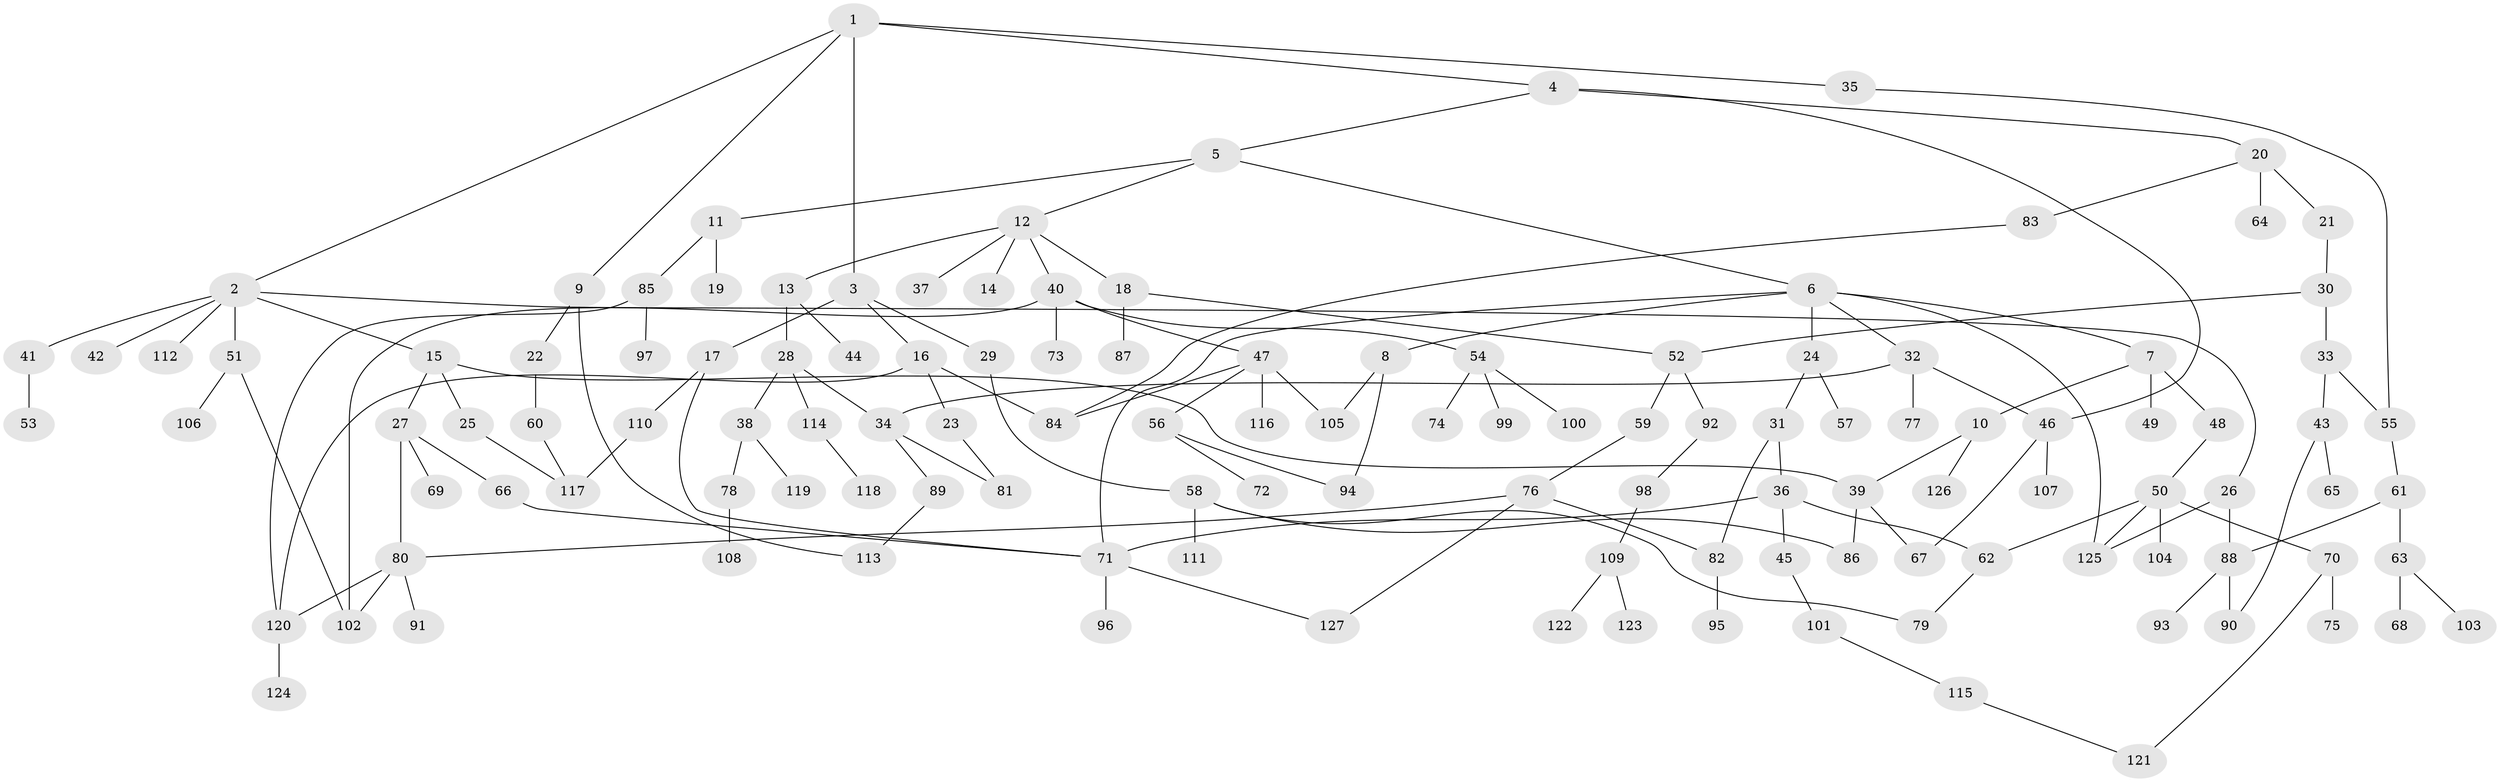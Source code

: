 // Generated by graph-tools (version 1.1) at 2025/25/03/09/25 03:25:36]
// undirected, 127 vertices, 158 edges
graph export_dot {
graph [start="1"]
  node [color=gray90,style=filled];
  1;
  2;
  3;
  4;
  5;
  6;
  7;
  8;
  9;
  10;
  11;
  12;
  13;
  14;
  15;
  16;
  17;
  18;
  19;
  20;
  21;
  22;
  23;
  24;
  25;
  26;
  27;
  28;
  29;
  30;
  31;
  32;
  33;
  34;
  35;
  36;
  37;
  38;
  39;
  40;
  41;
  42;
  43;
  44;
  45;
  46;
  47;
  48;
  49;
  50;
  51;
  52;
  53;
  54;
  55;
  56;
  57;
  58;
  59;
  60;
  61;
  62;
  63;
  64;
  65;
  66;
  67;
  68;
  69;
  70;
  71;
  72;
  73;
  74;
  75;
  76;
  77;
  78;
  79;
  80;
  81;
  82;
  83;
  84;
  85;
  86;
  87;
  88;
  89;
  90;
  91;
  92;
  93;
  94;
  95;
  96;
  97;
  98;
  99;
  100;
  101;
  102;
  103;
  104;
  105;
  106;
  107;
  108;
  109;
  110;
  111;
  112;
  113;
  114;
  115;
  116;
  117;
  118;
  119;
  120;
  121;
  122;
  123;
  124;
  125;
  126;
  127;
  1 -- 2;
  1 -- 3;
  1 -- 4;
  1 -- 9;
  1 -- 35;
  2 -- 15;
  2 -- 26;
  2 -- 41;
  2 -- 42;
  2 -- 51;
  2 -- 112;
  3 -- 16;
  3 -- 17;
  3 -- 29;
  4 -- 5;
  4 -- 20;
  4 -- 46;
  5 -- 6;
  5 -- 11;
  5 -- 12;
  6 -- 7;
  6 -- 8;
  6 -- 24;
  6 -- 32;
  6 -- 125;
  6 -- 71;
  7 -- 10;
  7 -- 48;
  7 -- 49;
  8 -- 105;
  8 -- 94;
  9 -- 22;
  9 -- 113;
  10 -- 126;
  10 -- 39;
  11 -- 19;
  11 -- 85;
  12 -- 13;
  12 -- 14;
  12 -- 18;
  12 -- 37;
  12 -- 40;
  13 -- 28;
  13 -- 44;
  15 -- 25;
  15 -- 27;
  15 -- 39;
  16 -- 23;
  16 -- 120;
  16 -- 84;
  17 -- 71;
  17 -- 110;
  18 -- 52;
  18 -- 87;
  20 -- 21;
  20 -- 64;
  20 -- 83;
  21 -- 30;
  22 -- 60;
  23 -- 81;
  24 -- 31;
  24 -- 57;
  25 -- 117;
  26 -- 125;
  26 -- 88;
  27 -- 66;
  27 -- 69;
  27 -- 80;
  28 -- 38;
  28 -- 114;
  28 -- 34;
  29 -- 58;
  30 -- 33;
  30 -- 52;
  31 -- 36;
  31 -- 82;
  32 -- 34;
  32 -- 77;
  32 -- 46;
  33 -- 43;
  33 -- 55;
  34 -- 81;
  34 -- 89;
  35 -- 55;
  36 -- 45;
  36 -- 62;
  36 -- 71;
  38 -- 78;
  38 -- 119;
  39 -- 67;
  39 -- 86;
  40 -- 47;
  40 -- 54;
  40 -- 73;
  40 -- 102;
  41 -- 53;
  43 -- 65;
  43 -- 90;
  45 -- 101;
  46 -- 107;
  46 -- 67;
  47 -- 56;
  47 -- 84;
  47 -- 116;
  47 -- 105;
  48 -- 50;
  50 -- 70;
  50 -- 104;
  50 -- 62;
  50 -- 125;
  51 -- 106;
  51 -- 102;
  52 -- 59;
  52 -- 92;
  54 -- 74;
  54 -- 99;
  54 -- 100;
  55 -- 61;
  56 -- 72;
  56 -- 94;
  58 -- 86;
  58 -- 111;
  58 -- 79;
  59 -- 76;
  60 -- 117;
  61 -- 63;
  61 -- 88;
  62 -- 79;
  63 -- 68;
  63 -- 103;
  66 -- 71;
  70 -- 75;
  70 -- 121;
  71 -- 96;
  71 -- 127;
  76 -- 80;
  76 -- 127;
  76 -- 82;
  78 -- 108;
  80 -- 91;
  80 -- 102;
  80 -- 120;
  82 -- 95;
  83 -- 84;
  85 -- 97;
  85 -- 120;
  88 -- 93;
  88 -- 90;
  89 -- 113;
  92 -- 98;
  98 -- 109;
  101 -- 115;
  109 -- 122;
  109 -- 123;
  110 -- 117;
  114 -- 118;
  115 -- 121;
  120 -- 124;
}
